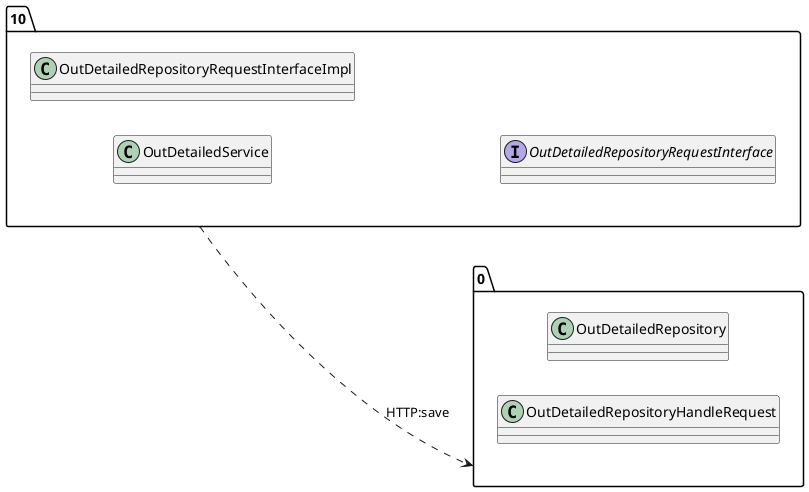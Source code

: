 @startuml 
allow_mixing
left to right direction
package "10"{
class OutDetailedService
class OutDetailedRepositoryRequestInterfaceImpl
interface OutDetailedRepositoryRequestInterface

}
package "0"{
class OutDetailedRepository
class OutDetailedRepositoryHandleRequest

}
"10" ..> "0":HTTP:save
@enduml